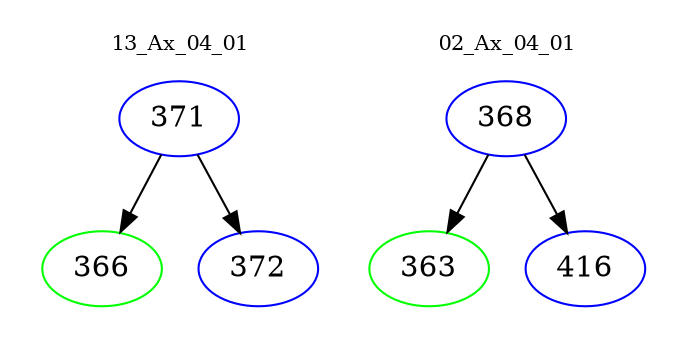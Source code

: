 digraph{
subgraph cluster_0 {
color = white
label = "13_Ax_04_01";
fontsize=10;
T0_371 [label="371", color="blue"]
T0_371 -> T0_366 [color="black"]
T0_366 [label="366", color="green"]
T0_371 -> T0_372 [color="black"]
T0_372 [label="372", color="blue"]
}
subgraph cluster_1 {
color = white
label = "02_Ax_04_01";
fontsize=10;
T1_368 [label="368", color="blue"]
T1_368 -> T1_363 [color="black"]
T1_363 [label="363", color="green"]
T1_368 -> T1_416 [color="black"]
T1_416 [label="416", color="blue"]
}
}
